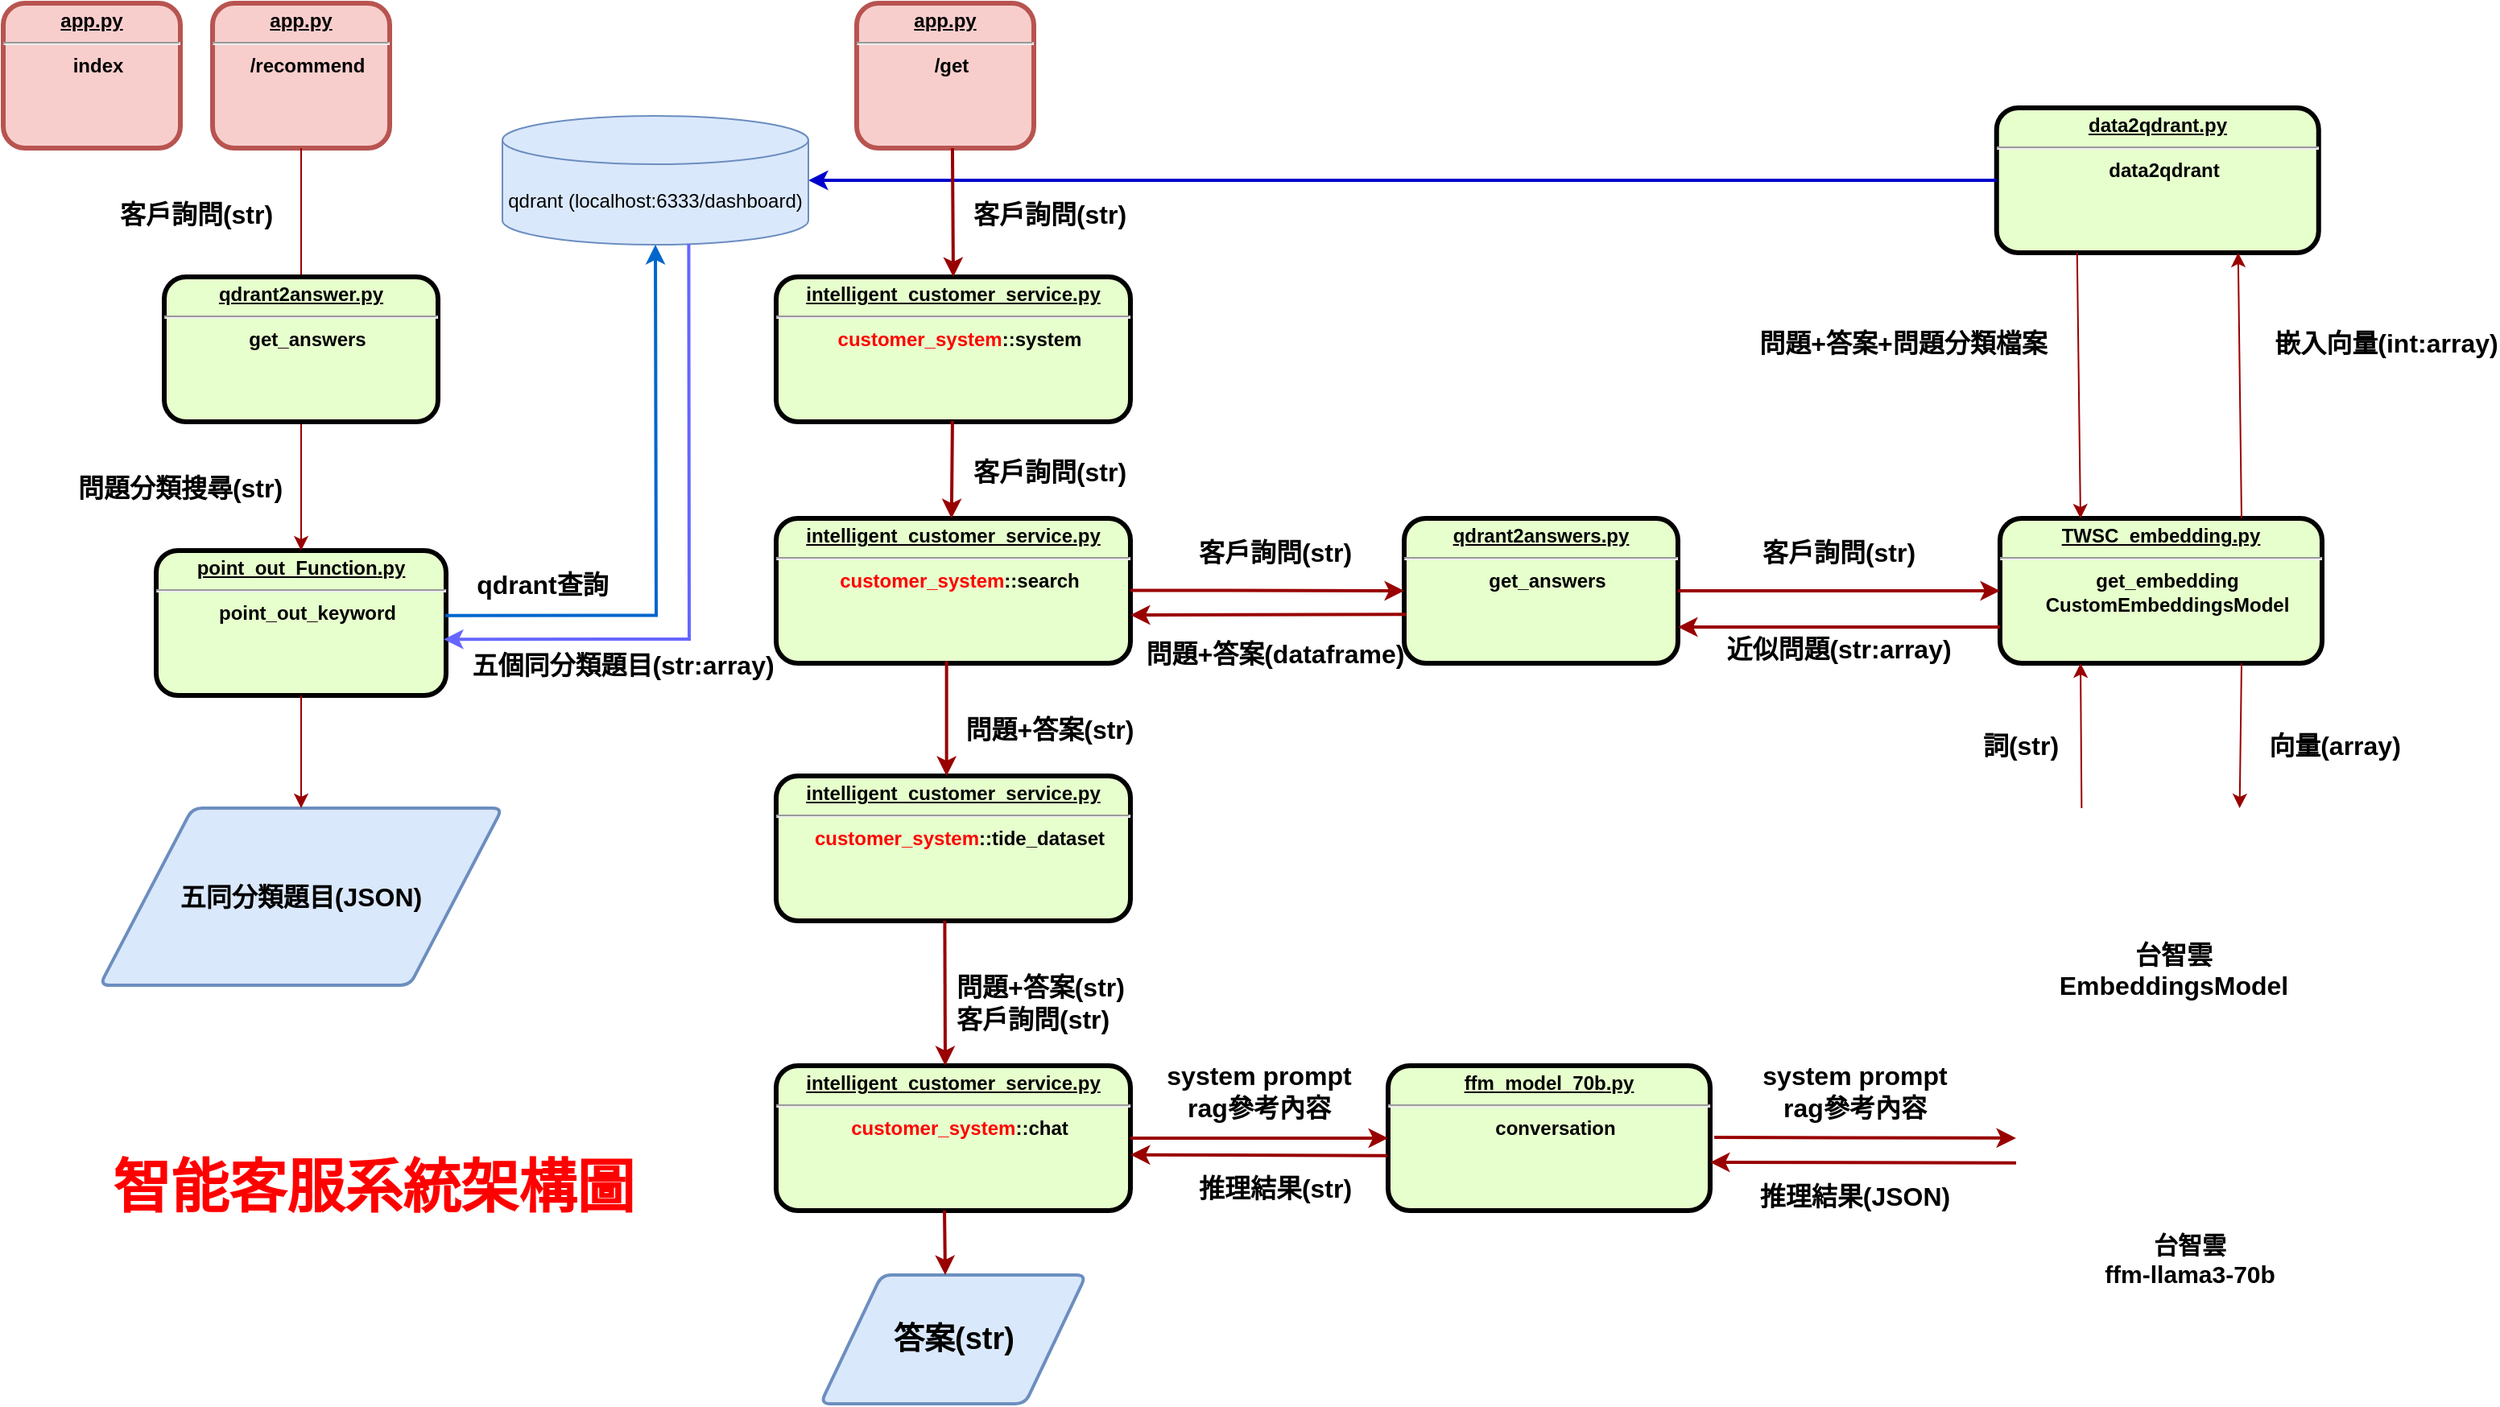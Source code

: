 <mxfile version="24.7.17">
  <diagram name="第 1 页" id="kAiKDYzRBvunHyON4rt-">
    <mxGraphModel dx="1603" dy="1008" grid="1" gridSize="10" guides="1" tooltips="1" connect="1" arrows="1" fold="0" page="1" pageScale="1" pageWidth="400" pageHeight="483" math="0" shadow="0">
      <root>
        <mxCell id="0" />
        <mxCell id="1" parent="0" />
        <mxCell id="HaolaaQZr0gGoTMVWK9z-1" value="&lt;p style=&quot;margin: 0px; margin-top: 4px; text-align: center; text-decoration: underline;&quot;&gt;&lt;strong&gt;app.py&lt;br&gt;&lt;/strong&gt;&lt;/p&gt;&lt;hr&gt;&lt;p style=&quot;margin: 0px; margin-left: 8px;&quot;&gt;index&lt;/p&gt;" style="verticalAlign=middle;align=center;overflow=fill;fontSize=12;fontFamily=Helvetica;html=1;rounded=1;fontStyle=1;strokeWidth=3;fillColor=#f8cecc;strokeColor=#b85450;" parent="1" vertex="1">
          <mxGeometry x="70" y="70" width="110" height="90" as="geometry" />
        </mxCell>
        <mxCell id="HaolaaQZr0gGoTMVWK9z-2" value="&lt;p style=&quot;margin: 4px 0px 0px; text-align: center; text-decoration: underline;&quot;&gt;&lt;strong&gt;app.py&lt;br&gt;&lt;/strong&gt;&lt;/p&gt;&lt;hr&gt;&lt;p style=&quot;margin: 0px; margin-left: 8px;&quot;&gt;/recommend&lt;/p&gt;" style="verticalAlign=middle;align=center;overflow=fill;fontSize=12;fontFamily=Helvetica;html=1;rounded=1;fontStyle=1;strokeWidth=3;fillColor=#f8cecc;strokeColor=#b85450;" parent="1" vertex="1">
          <mxGeometry x="200" y="70" width="110" height="90" as="geometry" />
        </mxCell>
        <mxCell id="HaolaaQZr0gGoTMVWK9z-3" value="&lt;p style=&quot;margin: 4px 0px 0px; text-align: center; text-decoration: underline;&quot;&gt;&lt;strong&gt;app.py&lt;br&gt;&lt;/strong&gt;&lt;/p&gt;&lt;hr&gt;&lt;p style=&quot;margin: 0px; margin-left: 8px;&quot;&gt;/get&lt;/p&gt;" style="verticalAlign=middle;align=center;overflow=fill;fontSize=12;fontFamily=Helvetica;html=1;rounded=1;fontStyle=1;strokeWidth=3;fillColor=#f8cecc;strokeColor=#b85450;" parent="1" vertex="1">
          <mxGeometry x="600" y="70" width="110" height="90" as="geometry" />
        </mxCell>
        <mxCell id="HaolaaQZr0gGoTMVWK9z-4" value="&lt;p style=&quot;margin: 4px 0px 0px; text-align: center;&quot;&gt;&lt;u&gt;intelligent_customer_service.py&lt;/u&gt;&lt;br&gt;&lt;/p&gt;&lt;hr&gt;&lt;p style=&quot;margin: 0px; margin-left: 8px;&quot;&gt;&lt;font color=&quot;#ff0000&quot;&gt;customer_system&lt;/font&gt;&lt;span style=&quot;background-color: initial;&quot;&gt;:&lt;/span&gt;&lt;span style=&quot;background-color: initial;&quot;&gt;:search&lt;/span&gt;&lt;/p&gt;" style="verticalAlign=middle;align=center;overflow=fill;fontSize=12;fontFamily=Helvetica;html=1;rounded=1;fontStyle=1;strokeWidth=3;fillColor=#E6FFCC" parent="1" vertex="1">
          <mxGeometry x="550" y="390" width="220" height="90" as="geometry" />
        </mxCell>
        <mxCell id="HaolaaQZr0gGoTMVWK9z-6" value="&lt;p style=&quot;margin: 4px 0px 0px; text-align: center;&quot;&gt;&lt;u&gt;intelligent_customer_service.py&lt;/u&gt;&lt;br&gt;&lt;/p&gt;&lt;hr&gt;&lt;p style=&quot;margin: 0px; margin-left: 8px;&quot;&gt;&lt;font color=&quot;#ff0000&quot;&gt;customer_system&lt;/font&gt;&lt;span style=&quot;background-color: initial;&quot;&gt;:&lt;/span&gt;&lt;span style=&quot;background-color: initial;&quot;&gt;:tide_dataset&lt;/span&gt;&lt;/p&gt;" style="verticalAlign=middle;align=center;overflow=fill;fontSize=12;fontFamily=Helvetica;html=1;rounded=1;fontStyle=1;strokeWidth=3;fillColor=#E6FFCC" parent="1" vertex="1">
          <mxGeometry x="550" y="550" width="220" height="90" as="geometry" />
        </mxCell>
        <mxCell id="HaolaaQZr0gGoTMVWK9z-7" value="&lt;p style=&quot;margin: 4px 0px 0px; text-align: center;&quot;&gt;&lt;u&gt;intelligent_customer_service.py&lt;/u&gt;&lt;br&gt;&lt;/p&gt;&lt;hr&gt;&lt;p style=&quot;margin: 0px; margin-left: 8px;&quot;&gt;&lt;font color=&quot;#ff0000&quot;&gt;customer_system&lt;/font&gt;:&lt;span style=&quot;background-color: initial;&quot;&gt;:&lt;/span&gt;&lt;span style=&quot;background-color: initial;&quot;&gt;chat&lt;/span&gt;&lt;/p&gt;" style="verticalAlign=middle;align=center;overflow=fill;fontSize=12;fontFamily=Helvetica;html=1;rounded=1;fontStyle=1;strokeWidth=3;fillColor=#E6FFCC" parent="1" vertex="1">
          <mxGeometry x="550" y="730" width="220" height="90" as="geometry" />
        </mxCell>
        <mxCell id="HaolaaQZr0gGoTMVWK9z-8" value="&lt;p style=&quot;margin: 4px 0px 0px; text-align: center;&quot;&gt;&lt;u&gt;intelligent_customer_service.py&lt;/u&gt;&lt;br&gt;&lt;/p&gt;&lt;hr&gt;&lt;p style=&quot;margin: 0px; margin-left: 8px;&quot;&gt;&lt;font color=&quot;#ff0000&quot;&gt;customer_system&lt;/font&gt;:&lt;span style=&quot;background-color: initial;&quot;&gt;:&lt;/span&gt;&lt;span style=&quot;background-color: initial;&quot;&gt;system&lt;/span&gt;&lt;/p&gt;" style="verticalAlign=middle;align=center;overflow=fill;fontSize=12;fontFamily=Helvetica;html=1;rounded=1;fontStyle=1;strokeWidth=3;fillColor=#E6FFCC" parent="1" vertex="1">
          <mxGeometry x="550" y="240" width="220" height="90" as="geometry" />
        </mxCell>
        <mxCell id="HaolaaQZr0gGoTMVWK9z-9" value="&lt;p style=&quot;margin: 4px 0px 0px; text-align: center;&quot;&gt;&lt;span style=&quot;background-color: initial;&quot;&gt;&lt;u&gt;point_out_Function&lt;/u&gt;&lt;/span&gt;&lt;u&gt;.py&lt;/u&gt;&lt;br&gt;&lt;/p&gt;&lt;hr&gt;&lt;p style=&quot;margin: 0px; margin-left: 8px;&quot;&gt;point_out_keyword&lt;br&gt;&lt;/p&gt;" style="verticalAlign=middle;align=center;overflow=fill;fontSize=12;fontFamily=Helvetica;html=1;rounded=1;fontStyle=1;strokeWidth=3;fillColor=#E6FFCC;movable=1;resizable=1;rotatable=1;deletable=1;editable=1;locked=0;connectable=1;" parent="1" vertex="1">
          <mxGeometry x="165" y="410" width="180" height="90" as="geometry" />
        </mxCell>
        <mxCell id="HaolaaQZr0gGoTMVWK9z-10" value="&lt;p style=&quot;margin: 4px 0px 0px; text-align: center;&quot;&gt;&lt;u&gt;qdrant2answers.py&lt;/u&gt;&lt;/p&gt;&lt;hr&gt;&lt;p style=&quot;margin: 0px; margin-left: 8px;&quot;&gt;get_answers&lt;br&gt;&lt;/p&gt;" style="verticalAlign=middle;align=center;overflow=fill;fontSize=12;fontFamily=Helvetica;html=1;rounded=1;fontStyle=1;strokeWidth=3;fillColor=#E6FFCC" parent="1" vertex="1">
          <mxGeometry x="940" y="390" width="170" height="90" as="geometry" />
        </mxCell>
        <mxCell id="HaolaaQZr0gGoTMVWK9z-12" value="&lt;p style=&quot;margin: 4px 0px 0px; text-align: center;&quot;&gt;&lt;u&gt;TWSC_embedding.py&lt;/u&gt;&lt;/p&gt;&lt;hr&gt;&lt;p style=&quot;margin: 0px; margin-left: 8px;&quot;&gt;get_embedding&lt;br&gt;&lt;/p&gt;&lt;p style=&quot;margin: 0px; margin-left: 8px;&quot;&gt;CustomEmbeddingsModel&lt;/p&gt;" style="verticalAlign=middle;align=center;overflow=fill;fontSize=12;fontFamily=Helvetica;html=1;rounded=1;fontStyle=1;strokeWidth=3;fillColor=#E6FFCC" parent="1" vertex="1">
          <mxGeometry x="1310" y="390" width="200" height="90" as="geometry" />
        </mxCell>
        <mxCell id="HaolaaQZr0gGoTMVWK9z-13" value="&lt;p style=&quot;margin: 4px 0px 0px; text-align: center;&quot;&gt;&lt;u&gt;data2qdrant.py&lt;/u&gt;&lt;br&gt;&lt;/p&gt;&lt;hr&gt;&lt;p style=&quot;margin: 0px; margin-left: 8px;&quot;&gt;&lt;span style=&quot;background-color: initial;&quot;&gt;data2qdrant&lt;/span&gt;&lt;/p&gt;" style="verticalAlign=middle;align=center;overflow=fill;fontSize=12;fontFamily=Helvetica;html=1;rounded=1;fontStyle=1;strokeWidth=3;fillColor=#E6FFCC;fontColor=#000000;strokeColor=#000000;" parent="1" vertex="1">
          <mxGeometry x="1307.88" y="135" width="200" height="90" as="geometry" />
        </mxCell>
        <mxCell id="HaolaaQZr0gGoTMVWK9z-17" value="&lt;p style=&quot;margin: 4px 0px 0px; text-align: center;&quot;&gt;&lt;span style=&quot;background-color: initial;&quot;&gt;&lt;u&gt;ffm_model_70b&lt;/u&gt;&lt;/span&gt;&lt;u&gt;.py&lt;/u&gt;&lt;br&gt;&lt;/p&gt;&lt;hr&gt;&lt;p style=&quot;margin: 0px; margin-left: 8px;&quot;&gt;conversation&lt;br&gt;&lt;/p&gt;" style="verticalAlign=middle;align=center;overflow=fill;fontSize=12;fontFamily=Helvetica;html=1;rounded=1;fontStyle=1;strokeWidth=3;fillColor=#E6FFCC" parent="1" vertex="1">
          <mxGeometry x="930" y="730" width="200" height="90" as="geometry" />
        </mxCell>
        <mxCell id="HaolaaQZr0gGoTMVWK9z-36" style="edgeStyle=orthogonalEdgeStyle;rounded=0;orthogonalLoop=1;jettySize=auto;html=1;strokeColor=#0000CC;strokeWidth=2;entryX=1;entryY=0.5;entryDx=0;entryDy=0;entryPerimeter=0;" parent="1" source="HaolaaQZr0gGoTMVWK9z-13" target="HaolaaQZr0gGoTMVWK9z-18" edge="1">
          <mxGeometry relative="1" as="geometry">
            <mxPoint x="1040" y="160" as="sourcePoint" />
            <mxPoint x="920" y="50" as="targetPoint" />
          </mxGeometry>
        </mxCell>
        <UserObject label="qdrant (localhost:6333/dashboard)" link="qdrant (localhost:6333/dashborad)" id="HaolaaQZr0gGoTMVWK9z-18">
          <mxCell style="shape=cylinder3;whiteSpace=wrap;html=1;boundedLbl=1;backgroundOutline=1;size=15;fillColor=#dae8fc;strokeColor=#6c8ebf;" parent="1" vertex="1">
            <mxGeometry x="380" y="140" width="190" height="80" as="geometry" />
          </mxCell>
        </UserObject>
        <mxCell id="HaolaaQZr0gGoTMVWK9z-21" value="" style="endArrow=classic;html=1;rounded=0;exitX=0.609;exitY=0.994;exitDx=0;exitDy=0;exitPerimeter=0;strokeWidth=2;strokeColor=#6666FF;entryX=0.992;entryY=0.613;entryDx=0;entryDy=0;entryPerimeter=0;" parent="1" source="HaolaaQZr0gGoTMVWK9z-18" target="HaolaaQZr0gGoTMVWK9z-9" edge="1">
          <mxGeometry width="50" height="50" relative="1" as="geometry">
            <mxPoint x="494.0" y="210.0" as="sourcePoint" />
            <mxPoint x="340" y="378.4" as="targetPoint" />
            <Array as="points">
              <mxPoint x="496" y="465" />
            </Array>
          </mxGeometry>
        </mxCell>
        <mxCell id="HaolaaQZr0gGoTMVWK9z-25" value="" style="edgeStyle=none;noEdgeStyle=1;strokeColor=#990000;strokeWidth=2;entryX=0;entryY=0.5;entryDx=0;entryDy=0;" parent="1" target="HaolaaQZr0gGoTMVWK9z-10" edge="1">
          <mxGeometry width="100" height="100" relative="1" as="geometry">
            <mxPoint x="770" y="434.7" as="sourcePoint" />
            <mxPoint x="881" y="434.7" as="targetPoint" />
          </mxGeometry>
        </mxCell>
        <mxCell id="HaolaaQZr0gGoTMVWK9z-27" value="" style="edgeStyle=none;noEdgeStyle=1;strokeColor=#990000;strokeWidth=2;exitX=0.007;exitY=0.662;exitDx=0;exitDy=0;exitPerimeter=0;entryX=1;entryY=0.667;entryDx=0;entryDy=0;entryPerimeter=0;" parent="1" source="HaolaaQZr0gGoTMVWK9z-10" target="HaolaaQZr0gGoTMVWK9z-4" edge="1">
          <mxGeometry width="100" height="100" relative="1" as="geometry">
            <mxPoint x="780" y="444.7" as="sourcePoint" />
            <mxPoint x="780" y="470" as="targetPoint" />
          </mxGeometry>
        </mxCell>
        <mxCell id="HaolaaQZr0gGoTMVWK9z-29" value="" style="edgeStyle=none;noEdgeStyle=1;strokeColor=#990000;strokeWidth=2;exitX=0.481;exitY=0.986;exitDx=0;exitDy=0;exitPerimeter=0;entryX=0.481;entryY=0;entryDx=0;entryDy=0;entryPerimeter=0;" parent="1" source="HaolaaQZr0gGoTMVWK9z-4" target="HaolaaQZr0gGoTMVWK9z-6" edge="1">
          <mxGeometry width="100" height="100" relative="1" as="geometry">
            <mxPoint x="732" y="520" as="sourcePoint" />
            <mxPoint x="610" y="520" as="targetPoint" />
          </mxGeometry>
        </mxCell>
        <mxCell id="HaolaaQZr0gGoTMVWK9z-30" value="" style="edgeStyle=none;noEdgeStyle=1;strokeColor=#990000;strokeWidth=2;exitX=0.481;exitY=0.986;exitDx=0;exitDy=0;exitPerimeter=0;" parent="1" edge="1">
          <mxGeometry width="100" height="100" relative="1" as="geometry">
            <mxPoint x="654.7" y="640" as="sourcePoint" />
            <mxPoint x="655" y="730" as="targetPoint" />
          </mxGeometry>
        </mxCell>
        <mxCell id="HaolaaQZr0gGoTMVWK9z-43" value="" style="edgeStyle=none;noEdgeStyle=1;strokeColor=#990000;strokeWidth=2;entryX=0;entryY=0.5;entryDx=0;entryDy=0;exitX=1;exitY=0.5;exitDx=0;exitDy=0;" parent="1" source="HaolaaQZr0gGoTMVWK9z-10" target="HaolaaQZr0gGoTMVWK9z-12" edge="1">
          <mxGeometry width="100" height="100" relative="1" as="geometry">
            <mxPoint x="1110" y="427.85" as="sourcePoint" />
            <mxPoint x="1307.4" y="429.54" as="targetPoint" />
          </mxGeometry>
        </mxCell>
        <mxCell id="HaolaaQZr0gGoTMVWK9z-44" value="" style="edgeStyle=none;noEdgeStyle=1;strokeColor=#990000;strokeWidth=2;exitX=0;exitY=0.75;exitDx=0;exitDy=0;entryX=1;entryY=0.75;entryDx=0;entryDy=0;" parent="1" source="HaolaaQZr0gGoTMVWK9z-12" target="HaolaaQZr0gGoTMVWK9z-10" edge="1">
          <mxGeometry width="100" height="100" relative="1" as="geometry">
            <mxPoint x="1302.6" y="444.84" as="sourcePoint" />
            <mxPoint x="1110" y="443.15" as="targetPoint" />
          </mxGeometry>
        </mxCell>
        <mxCell id="HaolaaQZr0gGoTMVWK9z-45" value="" style="edgeStyle=none;noEdgeStyle=1;strokeColor=#990000;strokeWidth=2;entryX=0;entryY=0.5;entryDx=0;entryDy=0;entryPerimeter=0;" parent="1" source="HaolaaQZr0gGoTMVWK9z-7" target="HaolaaQZr0gGoTMVWK9z-17" edge="1">
          <mxGeometry width="100" height="100" relative="1" as="geometry">
            <mxPoint x="780" y="770" as="sourcePoint" />
            <mxPoint x="900" y="770.3" as="targetPoint" />
          </mxGeometry>
        </mxCell>
        <mxCell id="HaolaaQZr0gGoTMVWK9z-46" value="" style="edgeStyle=none;noEdgeStyle=1;strokeColor=#990000;strokeWidth=2;exitX=-0.002;exitY=0.621;exitDx=0;exitDy=0;exitPerimeter=0;entryX=1;entryY=0.667;entryDx=0;entryDy=0;entryPerimeter=0;" parent="1" source="HaolaaQZr0gGoTMVWK9z-17" edge="1">
          <mxGeometry width="100" height="100" relative="1" as="geometry">
            <mxPoint x="892" y="785.3" as="sourcePoint" />
            <mxPoint x="770" y="785.3" as="targetPoint" />
          </mxGeometry>
        </mxCell>
        <mxCell id="HaolaaQZr0gGoTMVWK9z-47" value="" style="edgeStyle=none;noEdgeStyle=1;strokeColor=#990000;strokeWidth=2;exitX=0.481;exitY=0.986;exitDx=0;exitDy=0;exitPerimeter=0;entryX=0.5;entryY=0;entryDx=0;entryDy=0;" parent="1" target="HaolaaQZr0gGoTMVWK9z-8" edge="1">
          <mxGeometry width="100" height="100" relative="1" as="geometry">
            <mxPoint x="659.47" y="160" as="sourcePoint" />
            <mxPoint x="659.47" y="231" as="targetPoint" />
          </mxGeometry>
        </mxCell>
        <mxCell id="HaolaaQZr0gGoTMVWK9z-48" value="" style="edgeStyle=none;noEdgeStyle=1;strokeColor=#990000;strokeWidth=2;exitX=0.481;exitY=0.986;exitDx=0;exitDy=0;exitPerimeter=0;entryX=0.495;entryY=0;entryDx=0;entryDy=0;entryPerimeter=0;" parent="1" target="HaolaaQZr0gGoTMVWK9z-4" edge="1">
          <mxGeometry width="100" height="100" relative="1" as="geometry">
            <mxPoint x="659.47" y="329.5" as="sourcePoint" />
            <mxPoint x="659" y="380" as="targetPoint" />
          </mxGeometry>
        </mxCell>
        <mxCell id="_D2Epr4XtzMI055hMQ1r-2" value="&lt;font style=&quot;font-size: 15px;&quot;&gt;&lt;b style=&quot;font-size: 15px;&quot;&gt;台智雲&lt;/b&gt;&lt;/font&gt;&lt;div style=&quot;font-size: 15px;&quot;&gt;&lt;span style=&quot;font-size: 15px;&quot;&gt;&lt;b style=&quot;font-size: 15px;&quot;&gt;ffm-llama3-70b&lt;/b&gt;&lt;/span&gt;&lt;br style=&quot;font-size: 15px;&quot;&gt;&lt;/div&gt;" style="rounded=0;whiteSpace=wrap;html=1;strokeWidth=0;strokeColor=none;fontSize=15;" parent="1" vertex="1">
          <mxGeometry x="1348.13" y="820" width="159.75" height="60" as="geometry" />
        </mxCell>
        <mxCell id="_D2Epr4XtzMI055hMQ1r-4" value="" style="edgeStyle=none;noEdgeStyle=1;strokeColor=#990000;strokeWidth=2;entryX=0;entryY=0.5;entryDx=0;entryDy=0;entryPerimeter=0;exitX=1.013;exitY=0.377;exitDx=0;exitDy=0;exitPerimeter=0;" parent="1" edge="1">
          <mxGeometry width="100" height="100" relative="1" as="geometry">
            <mxPoint x="1132.6" y="774.52" as="sourcePoint" />
            <mxPoint x="1320" y="774.94" as="targetPoint" />
          </mxGeometry>
        </mxCell>
        <mxCell id="_D2Epr4XtzMI055hMQ1r-5" value="" style="edgeStyle=none;noEdgeStyle=1;strokeColor=#990000;strokeWidth=2;exitX=-0.002;exitY=0.621;exitDx=0;exitDy=0;exitPerimeter=0;entryX=1;entryY=0.5;entryDx=0;entryDy=0;" parent="1" edge="1">
          <mxGeometry width="100" height="100" relative="1" as="geometry">
            <mxPoint x="1320" y="790.35" as="sourcePoint" />
            <mxPoint x="1130" y="790" as="targetPoint" />
          </mxGeometry>
        </mxCell>
        <mxCell id="nSYesv0UrNwTaY3MXFeJ-2" style="edgeStyle=orthogonalEdgeStyle;rounded=0;orthogonalLoop=1;jettySize=auto;html=1;strokeWidth=2;strokeColor=#0066CC;exitX=0.998;exitY=0.448;exitDx=0;exitDy=0;exitPerimeter=0;" parent="1" source="HaolaaQZr0gGoTMVWK9z-9" edge="1">
          <mxGeometry relative="1" as="geometry">
            <mxPoint x="340" y="350" as="sourcePoint" />
            <mxPoint x="475" y="220" as="targetPoint" />
          </mxGeometry>
        </mxCell>
        <mxCell id="nSYesv0UrNwTaY3MXFeJ-3" value="qdrant查詢" style="text;spacingTop=-5;align=center;fontSize=16;fontStyle=1" parent="1" vertex="1">
          <mxGeometry x="390" y="420" width="30" height="20" as="geometry" />
        </mxCell>
        <mxCell id="nSYesv0UrNwTaY3MXFeJ-4" value="五個同分類題目(str:array)" style="text;spacingTop=-5;align=center;fontSize=16;fontStyle=1" parent="1" vertex="1">
          <mxGeometry x="440" y="470" width="30" height="20" as="geometry" />
        </mxCell>
        <mxCell id="nSYesv0UrNwTaY3MXFeJ-5" value="客戶詢問(str)" style="text;spacingTop=-5;align=center;fontSize=16;fontStyle=1" parent="1" vertex="1">
          <mxGeometry x="670" y="190" width="100" height="20" as="geometry" />
        </mxCell>
        <mxCell id="nSYesv0UrNwTaY3MXFeJ-7" value="客戶詢問(str)" style="text;spacingTop=-5;align=center;fontSize=16;fontStyle=1" parent="1" vertex="1">
          <mxGeometry x="670" y="350" width="100" height="20" as="geometry" />
        </mxCell>
        <mxCell id="nSYesv0UrNwTaY3MXFeJ-8" value="客戶詢問(str)" style="text;spacingTop=-5;align=center;fontSize=16;fontStyle=1" parent="1" vertex="1">
          <mxGeometry x="810" y="400" width="100" height="20" as="geometry" />
        </mxCell>
        <mxCell id="nSYesv0UrNwTaY3MXFeJ-10" value="客戶詢問(str)" style="text;spacingTop=-5;align=center;fontSize=16;fontStyle=1" parent="1" vertex="1">
          <mxGeometry x="1160" y="400" width="100" height="20" as="geometry" />
        </mxCell>
        <mxCell id="nSYesv0UrNwTaY3MXFeJ-11" value="近似問題(str:array)" style="text;spacingTop=-5;align=center;fontSize=16;fontStyle=1" parent="1" vertex="1">
          <mxGeometry x="1160" y="460" width="100" height="20" as="geometry" />
        </mxCell>
        <mxCell id="nSYesv0UrNwTaY3MXFeJ-17" value="問題+答案(dataframe)" style="text;spacingTop=-5;align=center;fontSize=16;fontStyle=1" parent="1" vertex="1">
          <mxGeometry x="810" y="463" width="100" height="20" as="geometry" />
        </mxCell>
        <mxCell id="nSYesv0UrNwTaY3MXFeJ-18" value="問題+答案(str)" style="text;spacingTop=-5;align=center;fontSize=16;fontStyle=1" parent="1" vertex="1">
          <mxGeometry x="670" y="510" width="100" height="20" as="geometry" />
        </mxCell>
        <mxCell id="nSYesv0UrNwTaY3MXFeJ-19" value="問題+答案(str)" style="text;spacingTop=-5;align=left;fontSize=16;fontStyle=1" parent="1" vertex="1">
          <mxGeometry x="660" y="670" width="100" height="20" as="geometry" />
        </mxCell>
        <mxCell id="nSYesv0UrNwTaY3MXFeJ-20" value="system prompt" style="text;spacingTop=-5;align=center;fontSize=16;fontStyle=1" parent="1" vertex="1">
          <mxGeometry x="800" y="725" width="100" height="20" as="geometry" />
        </mxCell>
        <mxCell id="nSYesv0UrNwTaY3MXFeJ-21" value="客戶詢問(str)" style="text;spacingTop=-5;align=left;fontSize=16;fontStyle=1" parent="1" vertex="1">
          <mxGeometry x="660" y="690" width="100" height="20" as="geometry" />
        </mxCell>
        <mxCell id="nSYesv0UrNwTaY3MXFeJ-22" value="rag參考內容" style="text;spacingTop=-5;align=center;fontSize=16;fontStyle=1" parent="1" vertex="1">
          <mxGeometry x="800" y="745" width="100" height="20" as="geometry" />
        </mxCell>
        <mxCell id="nSYesv0UrNwTaY3MXFeJ-24" value="system prompt" style="text;spacingTop=-5;align=center;fontSize=16;fontStyle=1" parent="1" vertex="1">
          <mxGeometry x="1170" y="725" width="100" height="20" as="geometry" />
        </mxCell>
        <mxCell id="nSYesv0UrNwTaY3MXFeJ-25" value="rag參考內容" style="text;spacingTop=-5;align=center;fontSize=16;fontStyle=1" parent="1" vertex="1">
          <mxGeometry x="1170" y="745" width="100" height="20" as="geometry" />
        </mxCell>
        <mxCell id="nSYesv0UrNwTaY3MXFeJ-26" value="推理結果(JSON)" style="text;spacingTop=-5;align=center;fontSize=16;fontStyle=1" parent="1" vertex="1">
          <mxGeometry x="1170" y="800" width="100" height="20" as="geometry" />
        </mxCell>
        <mxCell id="nSYesv0UrNwTaY3MXFeJ-27" value="推理結果(str)" style="text;spacingTop=-5;align=center;fontSize=16;fontStyle=1" parent="1" vertex="1">
          <mxGeometry x="810" y="795" width="100" height="20" as="geometry" />
        </mxCell>
        <mxCell id="nSYesv0UrNwTaY3MXFeJ-29" value="&lt;b style=&quot;&quot;&gt;&lt;font style=&quot;font-size: 19px;&quot;&gt;答案(str)&lt;/font&gt;&lt;/b&gt;" style="shape=parallelogram;html=1;strokeWidth=2;perimeter=parallelogramPerimeter;whiteSpace=wrap;rounded=1;arcSize=12;size=0.23;fillColor=#dae8fc;strokeColor=#6c8ebf;" parent="1" vertex="1">
          <mxGeometry x="577.5" y="860" width="165" height="80" as="geometry" />
        </mxCell>
        <mxCell id="nSYesv0UrNwTaY3MXFeJ-30" value="" style="edgeStyle=none;noEdgeStyle=1;strokeColor=#990000;strokeWidth=2;exitX=0.481;exitY=0.986;exitDx=0;exitDy=0;exitPerimeter=0;" parent="1" edge="1">
          <mxGeometry width="100" height="100" relative="1" as="geometry">
            <mxPoint x="654.52" y="820" as="sourcePoint" />
            <mxPoint x="655" y="860" as="targetPoint" />
          </mxGeometry>
        </mxCell>
        <mxCell id="nSYesv0UrNwTaY3MXFeJ-31" value="客戶詢問(str)" style="text;spacingTop=-5;align=center;fontSize=16;fontStyle=1" parent="1" vertex="1">
          <mxGeometry x="140" y="190" width="100" height="20" as="geometry" />
        </mxCell>
        <mxCell id="nSYesv0UrNwTaY3MXFeJ-34" value="&lt;span style=&quot;font-size: 16px; font-weight: 700; text-wrap: nowrap;&quot;&gt;五同分類題目(JSON)&lt;/span&gt;" style="shape=parallelogram;html=1;strokeWidth=2;perimeter=parallelogramPerimeter;whiteSpace=wrap;rounded=1;arcSize=12;size=0.23;fillColor=#dae8fc;strokeColor=#6c8ebf;" parent="1" vertex="1">
          <mxGeometry x="130" y="570" width="250" height="110" as="geometry" />
        </mxCell>
        <mxCell id="nSYesv0UrNwTaY3MXFeJ-39" value="&lt;font size=&quot;1&quot; color=&quot;#ff0000&quot; style=&quot;&quot;&gt;&lt;b style=&quot;font-size: 36px;&quot;&gt;智能客服系統架構圖&lt;/b&gt;&lt;/font&gt;" style="rounded=0;whiteSpace=wrap;html=1;strokeWidth=0;strokeColor=none;" parent="1" vertex="1">
          <mxGeometry x="100" y="745" width="400" height="120" as="geometry" />
        </mxCell>
        <mxCell id="gQcJUV9YfQitR7xKuCxB-6" value="" style="shape=image;verticalLabelPosition=bottom;labelBackgroundColor=default;verticalAlign=top;aspect=fixed;imageAspect=0;image=https://tws.twcc.ai/wp-content/uploads/2022/02/TWS-Logo.svg;" parent="1" vertex="1">
          <mxGeometry x="1329.87" y="740" width="196.26" height="70" as="geometry" />
        </mxCell>
        <mxCell id="gQcJUV9YfQitR7xKuCxB-7" value="" style="shape=image;verticalLabelPosition=bottom;labelBackgroundColor=default;verticalAlign=top;aspect=fixed;imageAspect=0;image=https://tws.twcc.ai/wp-content/uploads/2022/02/TWS-Logo.svg;" parent="1" vertex="1">
          <mxGeometry x="1311.62" y="570" width="196.26" height="70" as="geometry" />
        </mxCell>
        <mxCell id="gQcJUV9YfQitR7xKuCxB-8" value="" style="endArrow=classic;html=1;rounded=0;exitX=0.25;exitY=0;exitDx=0;exitDy=0;entryX=0.25;entryY=1;entryDx=0;entryDy=0;strokeColor=#990000;" parent="1" source="gQcJUV9YfQitR7xKuCxB-7" target="HaolaaQZr0gGoTMVWK9z-12" edge="1">
          <mxGeometry width="50" height="50" relative="1" as="geometry">
            <mxPoint x="1530" y="620" as="sourcePoint" />
            <mxPoint x="1580" y="570" as="targetPoint" />
          </mxGeometry>
        </mxCell>
        <mxCell id="gQcJUV9YfQitR7xKuCxB-9" value="" style="endArrow=classic;html=1;rounded=0;exitX=0.75;exitY=1;exitDx=0;exitDy=0;entryX=0.75;entryY=0;entryDx=0;entryDy=0;strokeColor=#990000;" parent="1" source="HaolaaQZr0gGoTMVWK9z-12" target="gQcJUV9YfQitR7xKuCxB-7" edge="1">
          <mxGeometry width="50" height="50" relative="1" as="geometry">
            <mxPoint x="1881" y="645" as="sourcePoint" />
            <mxPoint x="1890" y="640" as="targetPoint" />
          </mxGeometry>
        </mxCell>
        <mxCell id="gQcJUV9YfQitR7xKuCxB-10" value="詞(str)" style="text;spacingTop=-5;align=center;fontSize=16;fontStyle=1" parent="1" vertex="1">
          <mxGeometry x="1288" y="520" width="70" height="20" as="geometry" />
        </mxCell>
        <mxCell id="gQcJUV9YfQitR7xKuCxB-11" value="向量(array)" style="text;spacingTop=-5;align=center;fontSize=16;fontStyle=1" parent="1" vertex="1">
          <mxGeometry x="1468" y="520" width="100" height="20" as="geometry" />
        </mxCell>
        <mxCell id="gQcJUV9YfQitR7xKuCxB-12" value="" style="endArrow=classic;html=1;rounded=0;exitX=0.75;exitY=0;exitDx=0;exitDy=0;entryX=0.75;entryY=1;entryDx=0;entryDy=0;strokeColor=#990000;" parent="1" source="HaolaaQZr0gGoTMVWK9z-12" target="HaolaaQZr0gGoTMVWK9z-13" edge="1">
          <mxGeometry width="50" height="50" relative="1" as="geometry">
            <mxPoint x="1830" y="270" as="sourcePoint" />
            <mxPoint x="1880" y="220" as="targetPoint" />
          </mxGeometry>
        </mxCell>
        <mxCell id="gQcJUV9YfQitR7xKuCxB-13" value="嵌入向量(int:array)" style="text;spacingTop=-5;align=center;fontSize=16;fontStyle=1" parent="1" vertex="1">
          <mxGeometry x="1500" y="270" width="100" height="20" as="geometry" />
        </mxCell>
        <mxCell id="gQcJUV9YfQitR7xKuCxB-14" value="問題+答案+問題分類檔案" style="text;spacingTop=-5;align=center;fontSize=16;fontStyle=1" parent="1" vertex="1">
          <mxGeometry x="1150" y="270" width="200" height="20" as="geometry" />
        </mxCell>
        <mxCell id="gQcJUV9YfQitR7xKuCxB-15" value="" style="endArrow=classic;html=1;rounded=0;exitX=0.25;exitY=1;exitDx=0;exitDy=0;entryX=0.25;entryY=0;entryDx=0;entryDy=0;strokeColor=#990000;" parent="1" source="HaolaaQZr0gGoTMVWK9z-13" target="HaolaaQZr0gGoTMVWK9z-12" edge="1">
          <mxGeometry width="50" height="50" relative="1" as="geometry">
            <mxPoint x="1830" y="270" as="sourcePoint" />
            <mxPoint x="1880" y="220" as="targetPoint" />
          </mxGeometry>
        </mxCell>
        <mxCell id="gQcJUV9YfQitR7xKuCxB-19" value="" style="endArrow=classic;html=1;rounded=0;exitX=0.5;exitY=1;exitDx=0;exitDy=0;entryX=0.5;entryY=0;entryDx=0;entryDy=0;strokeColor=#990000;" parent="1" source="HaolaaQZr0gGoTMVWK9z-9" target="nSYesv0UrNwTaY3MXFeJ-34" edge="1">
          <mxGeometry width="50" height="50" relative="1" as="geometry">
            <mxPoint x="330" y="470" as="sourcePoint" />
            <mxPoint x="380" y="420" as="targetPoint" />
          </mxGeometry>
        </mxCell>
        <mxCell id="gQcJUV9YfQitR7xKuCxB-21" value="" style="endArrow=classic;html=1;rounded=0;exitX=0.5;exitY=1;exitDx=0;exitDy=0;entryX=0.5;entryY=0;entryDx=0;entryDy=0;strokeColor=#990000;" parent="1" target="HaolaaQZr0gGoTMVWK9z-9" edge="1">
          <mxGeometry width="50" height="50" relative="1" as="geometry">
            <mxPoint x="255" y="160" as="sourcePoint" />
            <mxPoint x="255" y="250" as="targetPoint" />
          </mxGeometry>
        </mxCell>
        <mxCell id="gQcJUV9YfQitR7xKuCxB-16" value="&lt;p style=&quot;margin: 4px 0px 0px; text-align: center;&quot;&gt;&lt;u&gt;qdrant2answer.py&lt;/u&gt;&lt;/p&gt;&lt;hr&gt;&lt;p style=&quot;margin: 0px; margin-left: 8px;&quot;&gt;get_answers&lt;br&gt;&lt;/p&gt;" style="verticalAlign=middle;align=center;overflow=fill;fontSize=12;fontFamily=Helvetica;html=1;rounded=1;fontStyle=1;strokeWidth=3;fillColor=#E6FFCC" parent="1" vertex="1">
          <mxGeometry x="170" y="240" width="170" height="90" as="geometry" />
        </mxCell>
        <mxCell id="gQcJUV9YfQitR7xKuCxB-26" value="台智雲&#xa;EmbeddingsModel" style="text;spacingTop=-5;align=center;fontSize=16;fontStyle=1" parent="1" vertex="1">
          <mxGeometry x="1368" y="650" width="100" height="20" as="geometry" />
        </mxCell>
        <mxCell id="gQcJUV9YfQitR7xKuCxB-27" value="問題分類搜尋(str)" style="text;spacingTop=-5;align=center;fontSize=16;fontStyle=1" parent="1" vertex="1">
          <mxGeometry x="130" y="360" width="100" height="20" as="geometry" />
        </mxCell>
      </root>
    </mxGraphModel>
  </diagram>
</mxfile>
